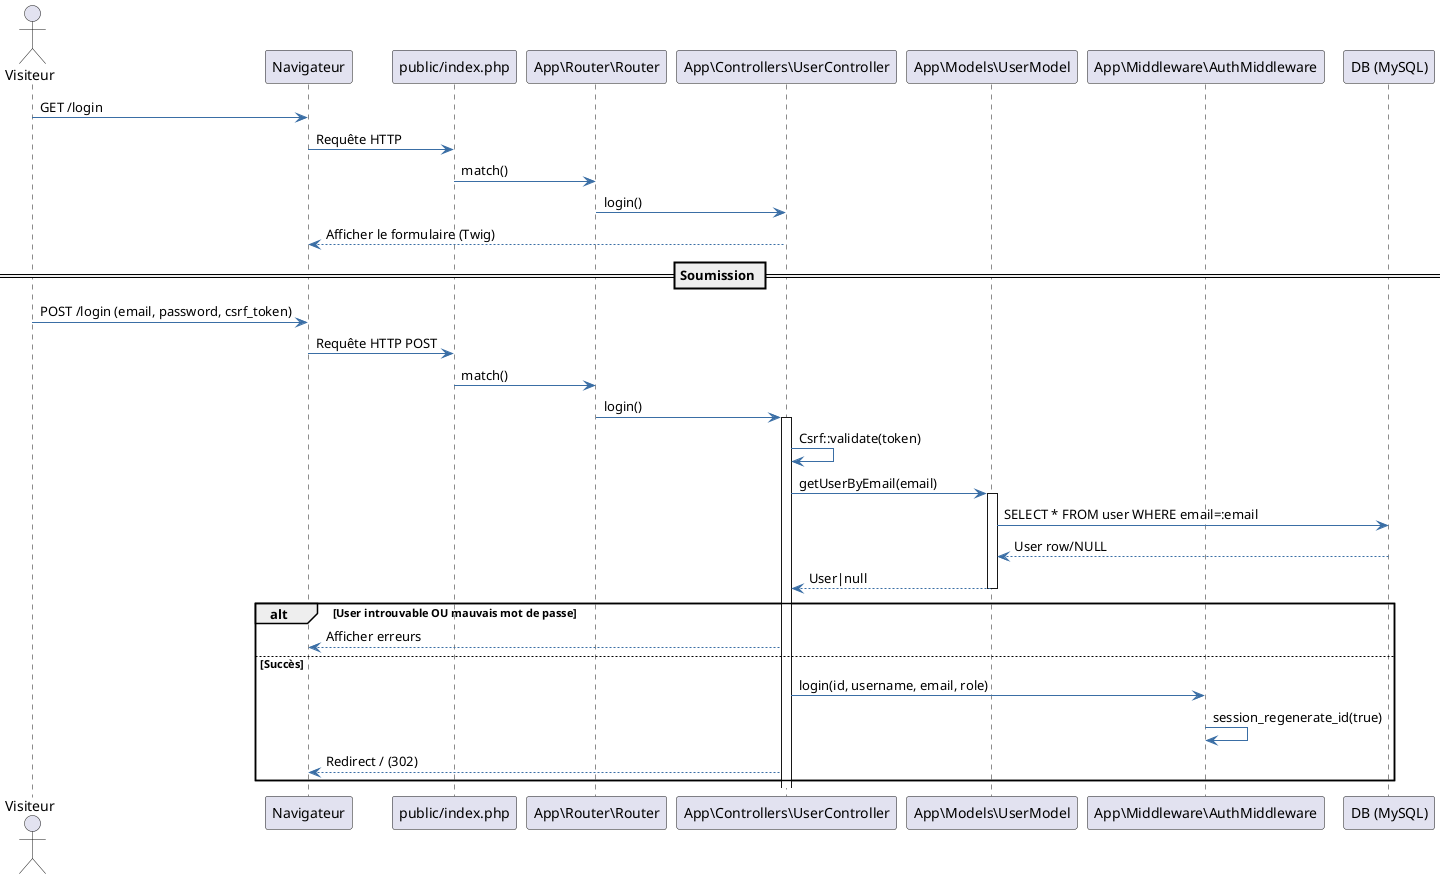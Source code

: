 @startuml
' Diagramme de séquence – Authentification (login)

skinparam shadowing false
skinparam ArrowColor #3A6EA5
skinparam lifelineBorderColor #3A6EA5
skinparam lifelineBackgroundColor #EEF5FF

actor "Visiteur" as V
participant "Navigateur" as Browser
participant "public/index.php" as Front
participant "App\\Router\\Router" as R
participant "App\\Controllers\\UserController" as C
participant "App\\Models\\UserModel" as M
participant "App\\Middleware\\AuthMiddleware" as Auth
participant "DB (MySQL)" as DB

V -> Browser: GET /login
Browser -> Front: Requête HTTP
Front -> R: match()
R -> C: login()
C --> Browser: Afficher le formulaire (Twig)

== Soumission ==
V -> Browser: POST /login (email, password, csrf_token)
Browser -> Front: Requête HTTP POST
Front -> R: match()
R -> C: login()
activate C
C -> C: Csrf::validate(token)
C -> M: getUserByEmail(email)
activate M
M -> DB: SELECT * FROM user WHERE email=:email
DB --> M: User row/NULL
M --> C: User|null
deactivate M
alt User introuvable OU mauvais mot de passe
  C --> Browser: Afficher erreurs
else Succès
  C -> Auth: login(id, username, email, role)
  Auth -> Auth: session_regenerate_id(true)
  C --> Browser: Redirect / (302)
end

@enduml